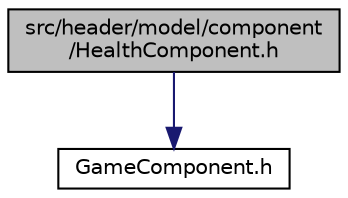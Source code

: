 digraph "src/header/model/component/HealthComponent.h"
{
 // LATEX_PDF_SIZE
  edge [fontname="Helvetica",fontsize="10",labelfontname="Helvetica",labelfontsize="10"];
  node [fontname="Helvetica",fontsize="10",shape=record];
  Node1 [label="src/header/model/component\l/HealthComponent.h",height=0.2,width=0.4,color="black", fillcolor="grey75", style="filled", fontcolor="black",tooltip="Class inherited by all objects with health management such as Pacman player."];
  Node1 -> Node2 [color="midnightblue",fontsize="10",style="solid",fontname="Helvetica"];
  Node2 [label="GameComponent.h",height=0.2,width=0.4,color="black", fillcolor="white", style="filled",URL="$GameComponent_8h.html",tooltip="Parent class for all other game components."];
}
